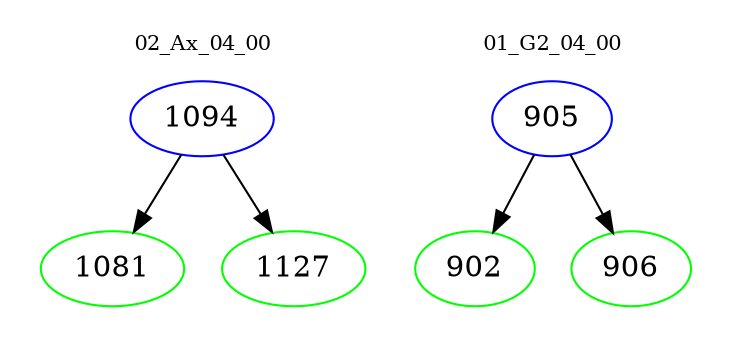 digraph{
subgraph cluster_0 {
color = white
label = "02_Ax_04_00";
fontsize=10;
T0_1094 [label="1094", color="blue"]
T0_1094 -> T0_1081 [color="black"]
T0_1081 [label="1081", color="green"]
T0_1094 -> T0_1127 [color="black"]
T0_1127 [label="1127", color="green"]
}
subgraph cluster_1 {
color = white
label = "01_G2_04_00";
fontsize=10;
T1_905 [label="905", color="blue"]
T1_905 -> T1_902 [color="black"]
T1_902 [label="902", color="green"]
T1_905 -> T1_906 [color="black"]
T1_906 [label="906", color="green"]
}
}
